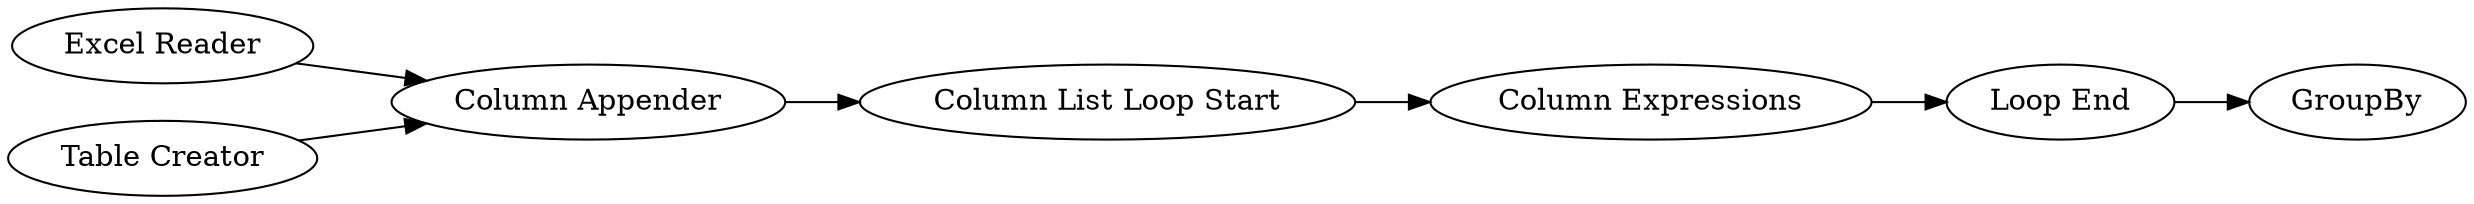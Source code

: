 digraph {
	"2833608158257742397_25" [label="Excel Reader"]
	"2833608158257742397_5" [label="Column Appender"]
	"2833608158257742397_22" [label="Loop End"]
	"2833608158257742397_24" [label=GroupBy]
	"2833608158257742397_14" [label="Column Expressions"]
	"2833608158257742397_4" [label="Column List Loop Start"]
	"2833608158257742397_6" [label="Table Creator"]
	"2833608158257742397_14" -> "2833608158257742397_22"
	"2833608158257742397_6" -> "2833608158257742397_5"
	"2833608158257742397_4" -> "2833608158257742397_14"
	"2833608158257742397_22" -> "2833608158257742397_24"
	"2833608158257742397_25" -> "2833608158257742397_5"
	"2833608158257742397_5" -> "2833608158257742397_4"
	rankdir=LR
}
